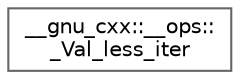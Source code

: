 digraph "Graphical Class Hierarchy"
{
 // LATEX_PDF_SIZE
  bgcolor="transparent";
  edge [fontname=Helvetica,fontsize=10,labelfontname=Helvetica,labelfontsize=10];
  node [fontname=Helvetica,fontsize=10,shape=box,height=0.2,width=0.4];
  rankdir="LR";
  Node0 [id="Node000000",label="__gnu_cxx::__ops::\l_Val_less_iter",height=0.2,width=0.4,color="grey40", fillcolor="white", style="filled",URL="$struct____gnu__cxx_1_1____ops_1_1___val__less__iter.html",tooltip=" "];
}
